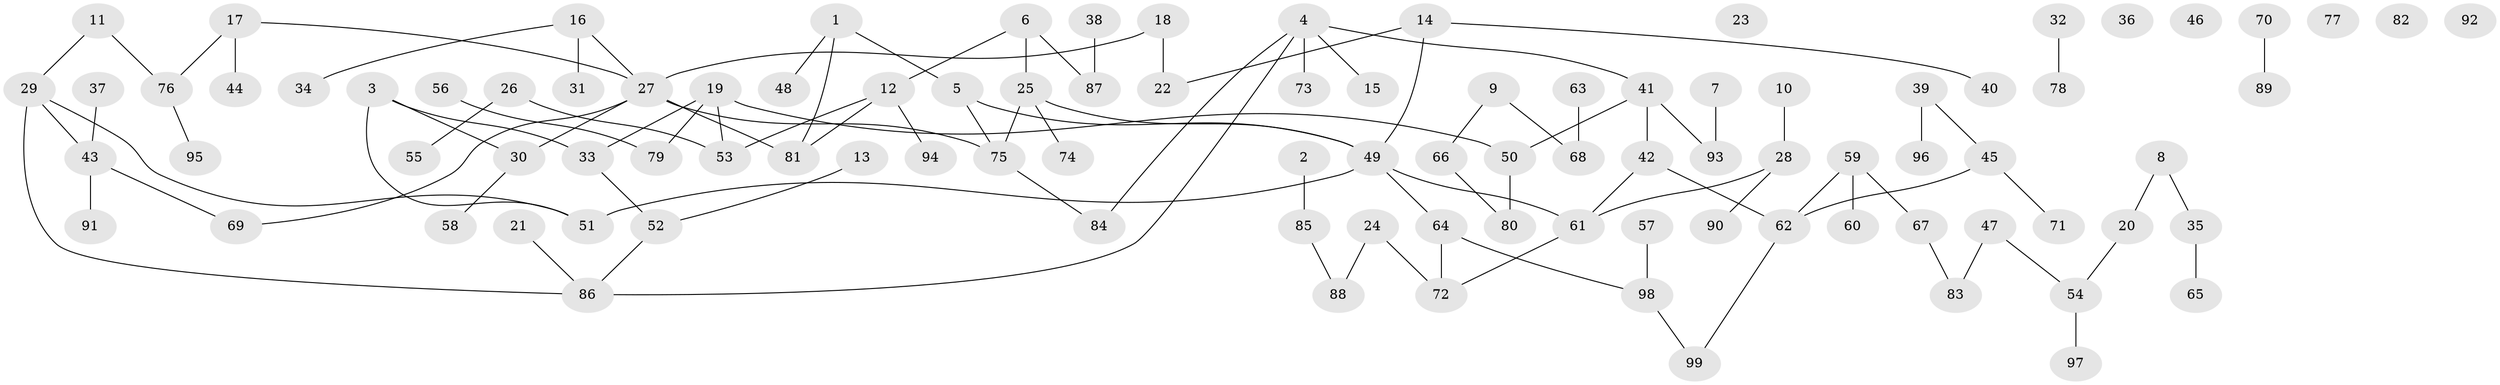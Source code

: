 // Generated by graph-tools (version 1.1) at 2025/39/03/09/25 04:39:12]
// undirected, 99 vertices, 104 edges
graph export_dot {
graph [start="1"]
  node [color=gray90,style=filled];
  1;
  2;
  3;
  4;
  5;
  6;
  7;
  8;
  9;
  10;
  11;
  12;
  13;
  14;
  15;
  16;
  17;
  18;
  19;
  20;
  21;
  22;
  23;
  24;
  25;
  26;
  27;
  28;
  29;
  30;
  31;
  32;
  33;
  34;
  35;
  36;
  37;
  38;
  39;
  40;
  41;
  42;
  43;
  44;
  45;
  46;
  47;
  48;
  49;
  50;
  51;
  52;
  53;
  54;
  55;
  56;
  57;
  58;
  59;
  60;
  61;
  62;
  63;
  64;
  65;
  66;
  67;
  68;
  69;
  70;
  71;
  72;
  73;
  74;
  75;
  76;
  77;
  78;
  79;
  80;
  81;
  82;
  83;
  84;
  85;
  86;
  87;
  88;
  89;
  90;
  91;
  92;
  93;
  94;
  95;
  96;
  97;
  98;
  99;
  1 -- 5;
  1 -- 48;
  1 -- 81;
  2 -- 85;
  3 -- 30;
  3 -- 33;
  3 -- 51;
  4 -- 15;
  4 -- 41;
  4 -- 73;
  4 -- 84;
  4 -- 86;
  5 -- 49;
  5 -- 75;
  6 -- 12;
  6 -- 25;
  6 -- 87;
  7 -- 93;
  8 -- 20;
  8 -- 35;
  9 -- 66;
  9 -- 68;
  10 -- 28;
  11 -- 29;
  11 -- 76;
  12 -- 53;
  12 -- 81;
  12 -- 94;
  13 -- 52;
  14 -- 22;
  14 -- 40;
  14 -- 49;
  16 -- 27;
  16 -- 31;
  16 -- 34;
  17 -- 27;
  17 -- 44;
  17 -- 76;
  18 -- 22;
  18 -- 27;
  19 -- 33;
  19 -- 50;
  19 -- 53;
  19 -- 79;
  20 -- 54;
  21 -- 86;
  24 -- 72;
  24 -- 88;
  25 -- 49;
  25 -- 74;
  25 -- 75;
  26 -- 53;
  26 -- 55;
  27 -- 30;
  27 -- 69;
  27 -- 75;
  27 -- 81;
  28 -- 61;
  28 -- 90;
  29 -- 43;
  29 -- 51;
  29 -- 86;
  30 -- 58;
  32 -- 78;
  33 -- 52;
  35 -- 65;
  37 -- 43;
  38 -- 87;
  39 -- 45;
  39 -- 96;
  41 -- 42;
  41 -- 50;
  41 -- 93;
  42 -- 61;
  42 -- 62;
  43 -- 69;
  43 -- 91;
  45 -- 62;
  45 -- 71;
  47 -- 54;
  47 -- 83;
  49 -- 51;
  49 -- 61;
  49 -- 64;
  50 -- 80;
  52 -- 86;
  54 -- 97;
  56 -- 79;
  57 -- 98;
  59 -- 60;
  59 -- 62;
  59 -- 67;
  61 -- 72;
  62 -- 99;
  63 -- 68;
  64 -- 72;
  64 -- 98;
  66 -- 80;
  67 -- 83;
  70 -- 89;
  75 -- 84;
  76 -- 95;
  85 -- 88;
  98 -- 99;
}
